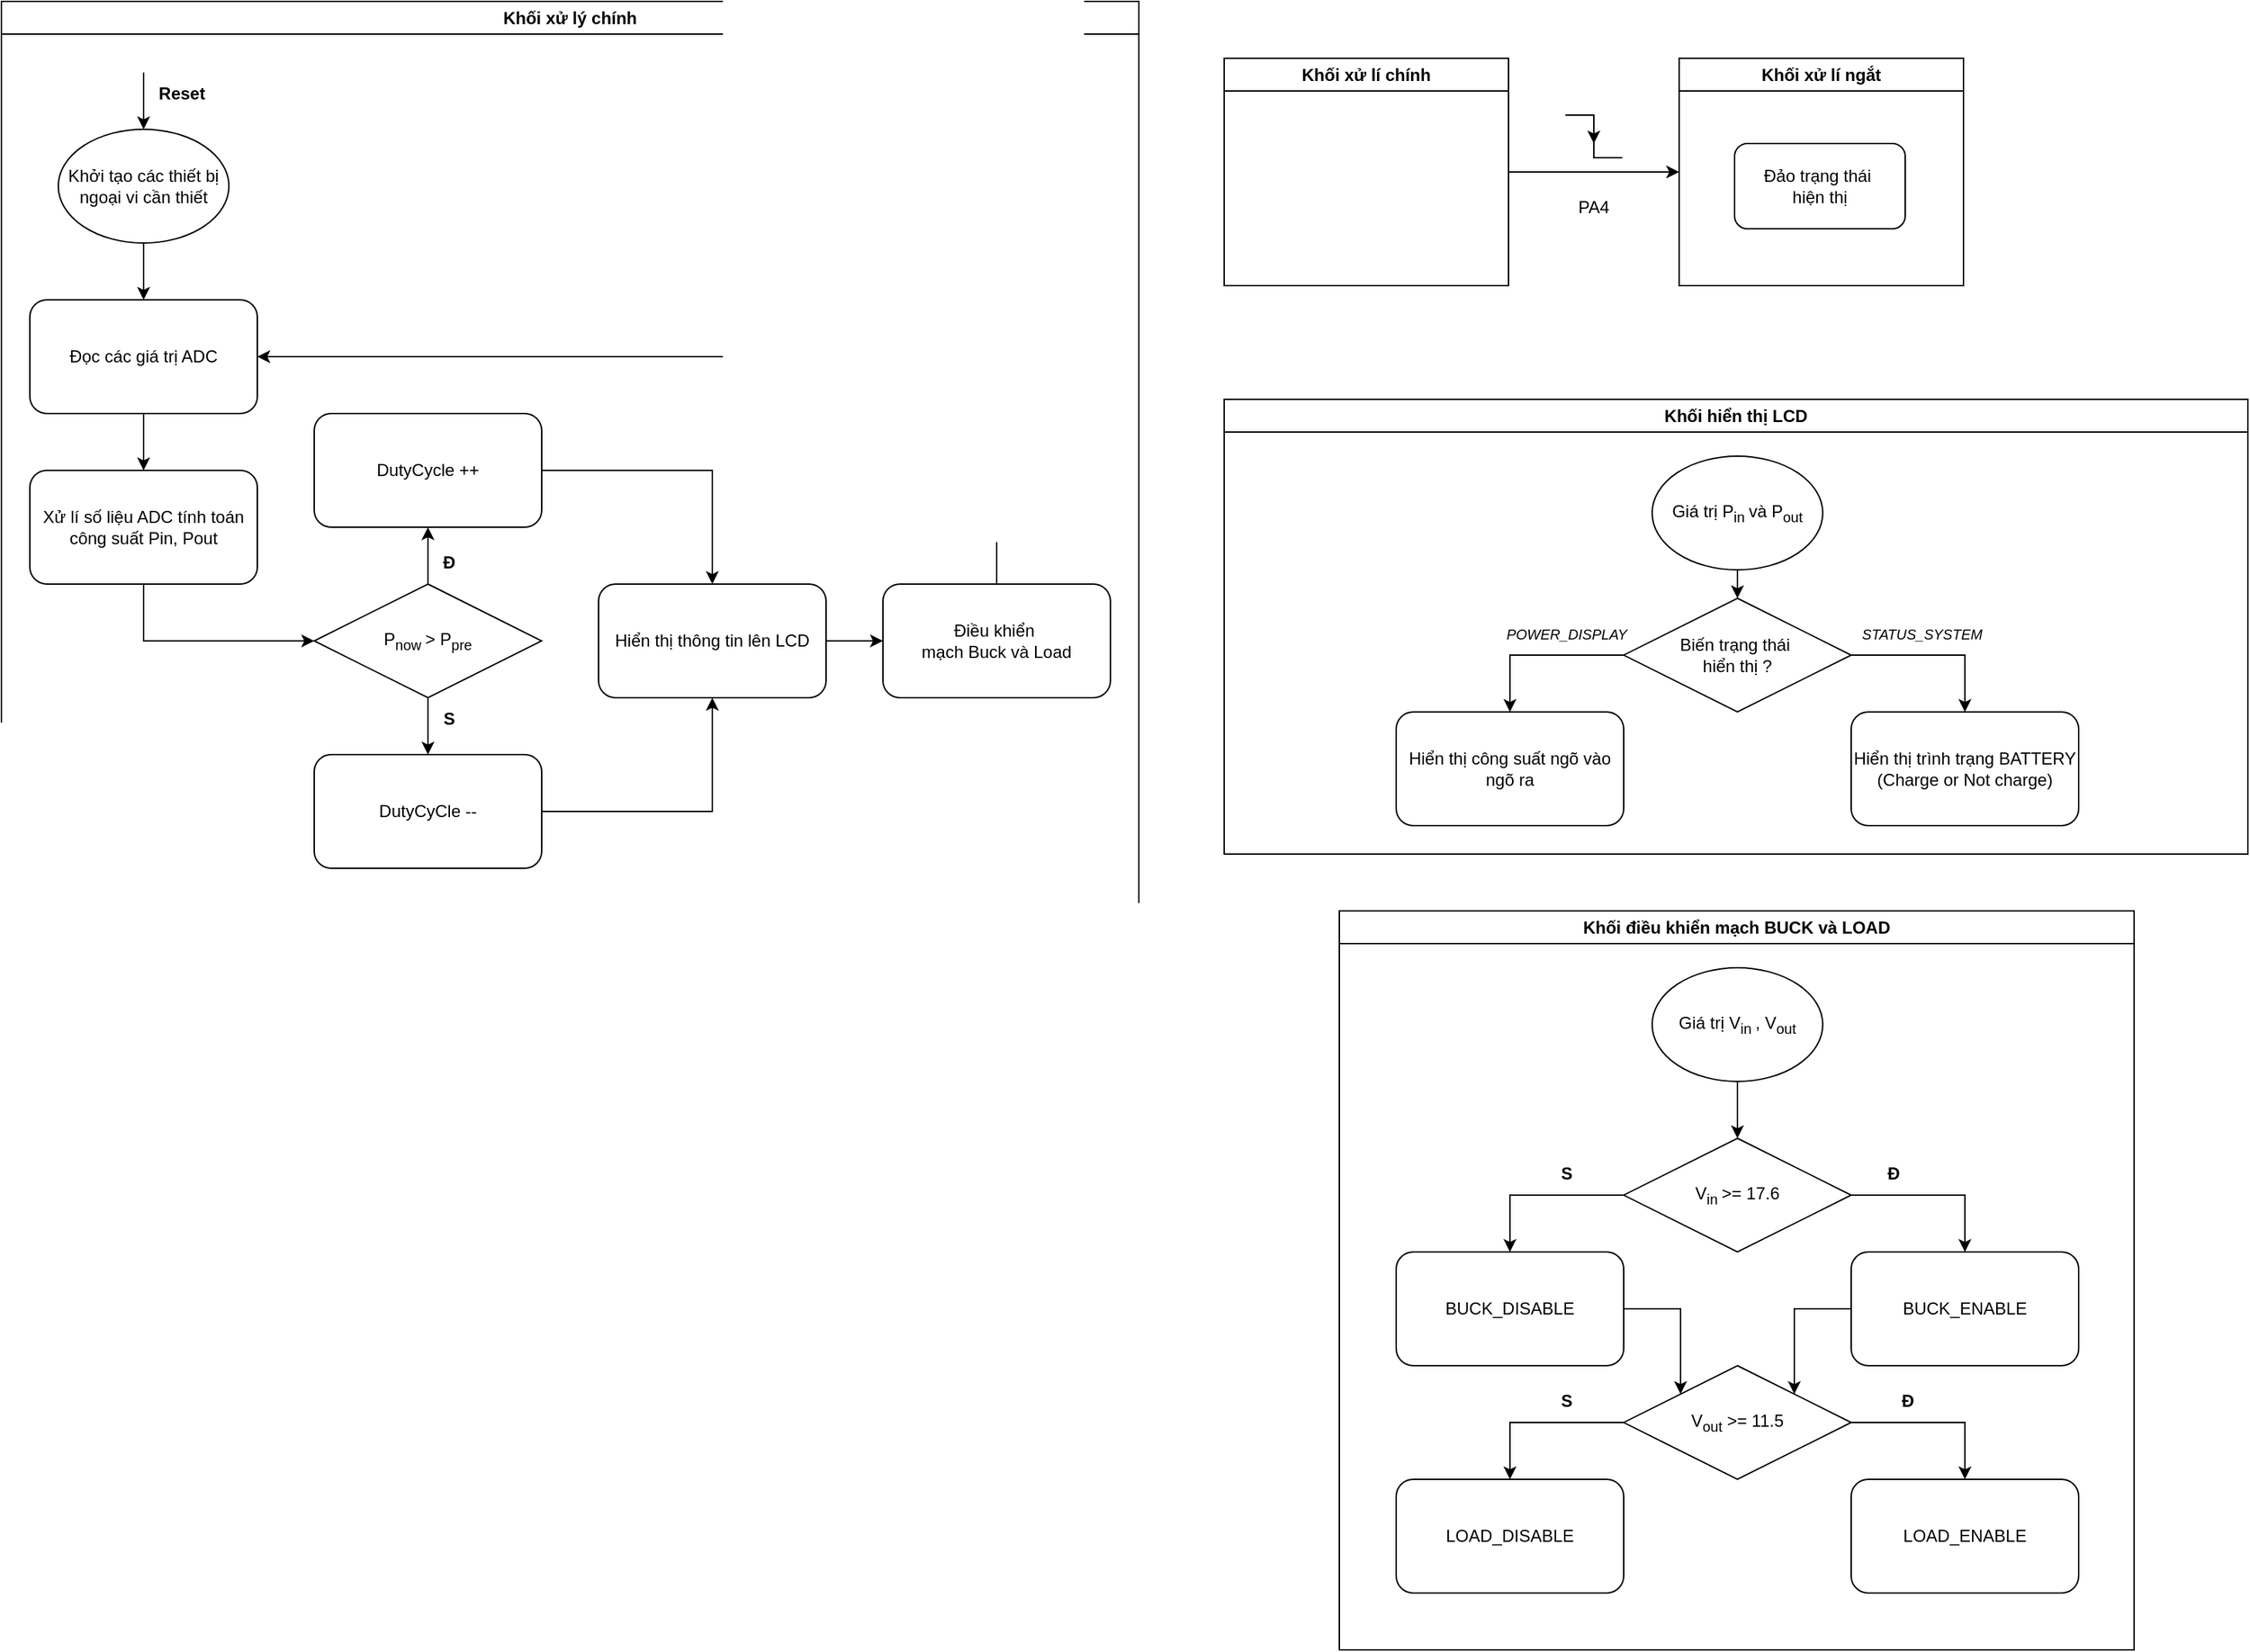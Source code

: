<mxfile version="24.4.4" type="device">
  <diagram name="Trang-1" id="QNzVlXSFIeCX4YH0qs5_">
    <mxGraphModel dx="4024" dy="2124" grid="1" gridSize="10" guides="1" tooltips="1" connect="1" arrows="1" fold="1" page="1" pageScale="1" pageWidth="827" pageHeight="1169" math="0" shadow="0">
      <root>
        <mxCell id="0" />
        <mxCell id="1" parent="0" />
        <mxCell id="zfRMVuMo04ckL4am9o2B-2" value="Khối xử lí ngắt" style="swimlane;whiteSpace=wrap;html=1;" vertex="1" parent="1">
          <mxGeometry x="1200" y="80" width="200" height="160" as="geometry" />
        </mxCell>
        <mxCell id="zfRMVuMo04ckL4am9o2B-27" value="Đảo trạng thái&amp;nbsp;&lt;div&gt;hiện thị&lt;/div&gt;" style="rounded=1;whiteSpace=wrap;html=1;" vertex="1" parent="zfRMVuMo04ckL4am9o2B-2">
          <mxGeometry x="39" y="60" width="120" height="60" as="geometry" />
        </mxCell>
        <mxCell id="zfRMVuMo04ckL4am9o2B-10" style="edgeStyle=orthogonalEdgeStyle;rounded=0;orthogonalLoop=1;jettySize=auto;html=1;exitX=0.5;exitY=1;exitDx=0;exitDy=0;entryX=0.5;entryY=0;entryDx=0;entryDy=0;" edge="1" parent="1" source="zfRMVuMo04ckL4am9o2B-5" target="zfRMVuMo04ckL4am9o2B-9">
          <mxGeometry relative="1" as="geometry" />
        </mxCell>
        <mxCell id="zfRMVuMo04ckL4am9o2B-5" value="Khởi tạo các thiết bị ngoại vi cần thiết" style="ellipse;whiteSpace=wrap;html=1;" vertex="1" parent="1">
          <mxGeometry x="60" y="130" width="120" height="80" as="geometry" />
        </mxCell>
        <mxCell id="zfRMVuMo04ckL4am9o2B-7" value="" style="endArrow=classic;html=1;rounded=0;entryX=0.5;entryY=0;entryDx=0;entryDy=0;" edge="1" parent="1" target="zfRMVuMo04ckL4am9o2B-5">
          <mxGeometry width="50" height="50" relative="1" as="geometry">
            <mxPoint x="120" y="90" as="sourcePoint" />
            <mxPoint x="-20" y="300" as="targetPoint" />
          </mxGeometry>
        </mxCell>
        <mxCell id="zfRMVuMo04ckL4am9o2B-8" value="Reset" style="text;html=1;align=center;verticalAlign=middle;whiteSpace=wrap;rounded=0;fontStyle=1" vertex="1" parent="1">
          <mxGeometry x="117" y="90" width="60" height="30" as="geometry" />
        </mxCell>
        <mxCell id="zfRMVuMo04ckL4am9o2B-12" style="edgeStyle=orthogonalEdgeStyle;rounded=0;orthogonalLoop=1;jettySize=auto;html=1;exitX=0.5;exitY=1;exitDx=0;exitDy=0;entryX=0.5;entryY=0;entryDx=0;entryDy=0;" edge="1" parent="1" source="zfRMVuMo04ckL4am9o2B-9" target="zfRMVuMo04ckL4am9o2B-11">
          <mxGeometry relative="1" as="geometry" />
        </mxCell>
        <mxCell id="zfRMVuMo04ckL4am9o2B-9" value="Đọc các giá trị ADC" style="rounded=1;whiteSpace=wrap;html=1;" vertex="1" parent="1">
          <mxGeometry x="40" y="250" width="160" height="80" as="geometry" />
        </mxCell>
        <mxCell id="zfRMVuMo04ckL4am9o2B-40" style="edgeStyle=orthogonalEdgeStyle;rounded=0;orthogonalLoop=1;jettySize=auto;html=1;exitX=0.5;exitY=1;exitDx=0;exitDy=0;" edge="1" parent="1" source="zfRMVuMo04ckL4am9o2B-11" target="zfRMVuMo04ckL4am9o2B-14">
          <mxGeometry relative="1" as="geometry" />
        </mxCell>
        <mxCell id="zfRMVuMo04ckL4am9o2B-11" value="Xử lí số liệu ADC tính toán công suất Pin, Pout" style="rounded=1;whiteSpace=wrap;html=1;" vertex="1" parent="1">
          <mxGeometry x="40" y="370" width="160" height="80" as="geometry" />
        </mxCell>
        <mxCell id="zfRMVuMo04ckL4am9o2B-30" style="edgeStyle=orthogonalEdgeStyle;rounded=0;orthogonalLoop=1;jettySize=auto;html=1;exitX=0.5;exitY=1;exitDx=0;exitDy=0;entryX=0.5;entryY=0;entryDx=0;entryDy=0;" edge="1" parent="1" source="zfRMVuMo04ckL4am9o2B-14" target="zfRMVuMo04ckL4am9o2B-17">
          <mxGeometry relative="1" as="geometry" />
        </mxCell>
        <mxCell id="zfRMVuMo04ckL4am9o2B-31" style="edgeStyle=orthogonalEdgeStyle;rounded=0;orthogonalLoop=1;jettySize=auto;html=1;exitX=0.5;exitY=0;exitDx=0;exitDy=0;entryX=0.5;entryY=1;entryDx=0;entryDy=0;" edge="1" parent="1" source="zfRMVuMo04ckL4am9o2B-14" target="zfRMVuMo04ckL4am9o2B-16">
          <mxGeometry relative="1" as="geometry" />
        </mxCell>
        <mxCell id="zfRMVuMo04ckL4am9o2B-14" value="P&lt;sub&gt;now &lt;/sub&gt;&amp;gt; P&lt;sub&gt;pre&lt;/sub&gt;" style="rhombus;whiteSpace=wrap;html=1;" vertex="1" parent="1">
          <mxGeometry x="240" y="450" width="160" height="80" as="geometry" />
        </mxCell>
        <mxCell id="zfRMVuMo04ckL4am9o2B-32" style="edgeStyle=orthogonalEdgeStyle;rounded=0;orthogonalLoop=1;jettySize=auto;html=1;exitX=1;exitY=0.5;exitDx=0;exitDy=0;entryX=0.5;entryY=0;entryDx=0;entryDy=0;" edge="1" parent="1" source="zfRMVuMo04ckL4am9o2B-16" target="zfRMVuMo04ckL4am9o2B-22">
          <mxGeometry relative="1" as="geometry" />
        </mxCell>
        <mxCell id="zfRMVuMo04ckL4am9o2B-16" value="DutyCycle ++" style="rounded=1;whiteSpace=wrap;html=1;" vertex="1" parent="1">
          <mxGeometry x="240" y="330" width="160" height="80" as="geometry" />
        </mxCell>
        <mxCell id="zfRMVuMo04ckL4am9o2B-33" style="edgeStyle=orthogonalEdgeStyle;rounded=0;orthogonalLoop=1;jettySize=auto;html=1;exitX=1;exitY=0.5;exitDx=0;exitDy=0;entryX=0.5;entryY=1;entryDx=0;entryDy=0;" edge="1" parent="1" source="zfRMVuMo04ckL4am9o2B-17" target="zfRMVuMo04ckL4am9o2B-22">
          <mxGeometry relative="1" as="geometry" />
        </mxCell>
        <mxCell id="zfRMVuMo04ckL4am9o2B-17" value="DutyCyCle --" style="rounded=1;whiteSpace=wrap;html=1;" vertex="1" parent="1">
          <mxGeometry x="240" y="570" width="160" height="80" as="geometry" />
        </mxCell>
        <mxCell id="zfRMVuMo04ckL4am9o2B-20" value="Đ" style="text;html=1;align=center;verticalAlign=middle;whiteSpace=wrap;rounded=0;fontStyle=1" vertex="1" parent="1">
          <mxGeometry x="305" y="420" width="60" height="30" as="geometry" />
        </mxCell>
        <mxCell id="zfRMVuMo04ckL4am9o2B-21" value="S" style="text;html=1;align=center;verticalAlign=middle;whiteSpace=wrap;rounded=0;fontStyle=1" vertex="1" parent="1">
          <mxGeometry x="305" y="530" width="60" height="30" as="geometry" />
        </mxCell>
        <mxCell id="zfRMVuMo04ckL4am9o2B-38" style="edgeStyle=orthogonalEdgeStyle;rounded=0;orthogonalLoop=1;jettySize=auto;html=1;exitX=1;exitY=0.5;exitDx=0;exitDy=0;entryX=0;entryY=0.5;entryDx=0;entryDy=0;" edge="1" parent="1" source="zfRMVuMo04ckL4am9o2B-22" target="zfRMVuMo04ckL4am9o2B-37">
          <mxGeometry relative="1" as="geometry" />
        </mxCell>
        <mxCell id="zfRMVuMo04ckL4am9o2B-22" value="Hiển thị thông tin lên LCD" style="rounded=1;whiteSpace=wrap;html=1;" vertex="1" parent="1">
          <mxGeometry x="440" y="450" width="160" height="80" as="geometry" />
        </mxCell>
        <mxCell id="zfRMVuMo04ckL4am9o2B-41" style="edgeStyle=orthogonalEdgeStyle;rounded=0;orthogonalLoop=1;jettySize=auto;html=1;exitX=0.5;exitY=0;exitDx=0;exitDy=0;entryX=1;entryY=0.5;entryDx=0;entryDy=0;" edge="1" parent="1" source="zfRMVuMo04ckL4am9o2B-37" target="zfRMVuMo04ckL4am9o2B-9">
          <mxGeometry relative="1" as="geometry" />
        </mxCell>
        <mxCell id="zfRMVuMo04ckL4am9o2B-42" value="Khối xử lý chính" style="swimlane;whiteSpace=wrap;html=1;" vertex="1" parent="1">
          <mxGeometry x="20" y="40" width="800" height="650" as="geometry" />
        </mxCell>
        <mxCell id="zfRMVuMo04ckL4am9o2B-37" value="Điều khiển&amp;nbsp;&lt;div&gt;mạch Buck và Load&lt;/div&gt;" style="rounded=1;whiteSpace=wrap;html=1;" vertex="1" parent="zfRMVuMo04ckL4am9o2B-42">
          <mxGeometry x="620" y="410" width="160" height="80" as="geometry" />
        </mxCell>
        <mxCell id="zfRMVuMo04ckL4am9o2B-53" value="" style="group" vertex="1" connectable="0" parent="1">
          <mxGeometry x="1120" y="120" width="40.01" height="30" as="geometry" />
        </mxCell>
        <mxCell id="zfRMVuMo04ckL4am9o2B-47" value="" style="endArrow=none;html=1;rounded=0;" edge="1" parent="zfRMVuMo04ckL4am9o2B-53">
          <mxGeometry width="50" height="50" relative="1" as="geometry">
            <mxPoint as="sourcePoint" />
            <mxPoint x="40.01" y="30" as="targetPoint" />
            <Array as="points">
              <mxPoint x="20.005" />
              <mxPoint x="20.005" y="20" />
              <mxPoint x="20.005" y="30" />
            </Array>
          </mxGeometry>
        </mxCell>
        <mxCell id="zfRMVuMo04ckL4am9o2B-51" value="" style="endArrow=classic;html=1;rounded=0;" edge="1" parent="zfRMVuMo04ckL4am9o2B-53">
          <mxGeometry width="50" height="50" relative="1" as="geometry">
            <mxPoint x="20.005" as="sourcePoint" />
            <mxPoint x="20.005" y="20" as="targetPoint" />
          </mxGeometry>
        </mxCell>
        <mxCell id="zfRMVuMo04ckL4am9o2B-54" value="PA4" style="text;html=1;align=center;verticalAlign=middle;whiteSpace=wrap;rounded=0;" vertex="1" parent="1">
          <mxGeometry x="1110.01" y="170" width="60" height="30" as="geometry" />
        </mxCell>
        <mxCell id="zfRMVuMo04ckL4am9o2B-57" style="edgeStyle=orthogonalEdgeStyle;rounded=0;orthogonalLoop=1;jettySize=auto;html=1;exitX=1;exitY=0.5;exitDx=0;exitDy=0;entryX=0;entryY=0.5;entryDx=0;entryDy=0;" edge="1" parent="1" source="zfRMVuMo04ckL4am9o2B-55" target="zfRMVuMo04ckL4am9o2B-2">
          <mxGeometry relative="1" as="geometry" />
        </mxCell>
        <mxCell id="zfRMVuMo04ckL4am9o2B-55" value="Khối xử lí chính" style="swimlane;whiteSpace=wrap;html=1;startSize=23;" vertex="1" parent="1">
          <mxGeometry x="880" y="80" width="200" height="160" as="geometry" />
        </mxCell>
        <mxCell id="zfRMVuMo04ckL4am9o2B-58" value="Khối hiển thị LCD" style="swimlane;whiteSpace=wrap;html=1;" vertex="1" parent="1">
          <mxGeometry x="880" y="320" width="720" height="320" as="geometry" />
        </mxCell>
        <mxCell id="zfRMVuMo04ckL4am9o2B-62" style="edgeStyle=orthogonalEdgeStyle;rounded=0;orthogonalLoop=1;jettySize=auto;html=1;exitX=0;exitY=0.5;exitDx=0;exitDy=0;" edge="1" parent="zfRMVuMo04ckL4am9o2B-58" source="zfRMVuMo04ckL4am9o2B-60" target="zfRMVuMo04ckL4am9o2B-61">
          <mxGeometry relative="1" as="geometry" />
        </mxCell>
        <mxCell id="zfRMVuMo04ckL4am9o2B-64" style="edgeStyle=orthogonalEdgeStyle;rounded=0;orthogonalLoop=1;jettySize=auto;html=1;exitX=1;exitY=0.5;exitDx=0;exitDy=0;entryX=0.5;entryY=0;entryDx=0;entryDy=0;" edge="1" parent="zfRMVuMo04ckL4am9o2B-58" source="zfRMVuMo04ckL4am9o2B-60" target="zfRMVuMo04ckL4am9o2B-63">
          <mxGeometry relative="1" as="geometry" />
        </mxCell>
        <mxCell id="zfRMVuMo04ckL4am9o2B-60" value="Biến trạng thái&amp;nbsp;&lt;div&gt;hiển thị ?&lt;/div&gt;" style="rhombus;whiteSpace=wrap;html=1;" vertex="1" parent="zfRMVuMo04ckL4am9o2B-58">
          <mxGeometry x="281" y="140" width="160" height="80" as="geometry" />
        </mxCell>
        <mxCell id="zfRMVuMo04ckL4am9o2B-61" value="Hiển thị công suất ngõ vào ngõ ra" style="rounded=1;whiteSpace=wrap;html=1;" vertex="1" parent="zfRMVuMo04ckL4am9o2B-58">
          <mxGeometry x="121" y="220" width="160" height="80" as="geometry" />
        </mxCell>
        <mxCell id="zfRMVuMo04ckL4am9o2B-63" value="Hiển thị trình trạng BATTERY (Charge or Not charge)" style="rounded=1;whiteSpace=wrap;html=1;" vertex="1" parent="zfRMVuMo04ckL4am9o2B-58">
          <mxGeometry x="441" y="220" width="160" height="80" as="geometry" />
        </mxCell>
        <mxCell id="zfRMVuMo04ckL4am9o2B-65" value="&lt;i&gt;&lt;font style=&quot;font-size: 10px;&quot;&gt;POWER_DISPLAY&lt;/font&gt;&lt;/i&gt;" style="text;html=1;align=center;verticalAlign=middle;whiteSpace=wrap;rounded=0;fontColor=default;" vertex="1" parent="zfRMVuMo04ckL4am9o2B-58">
          <mxGeometry x="191" y="150" width="100" height="30" as="geometry" />
        </mxCell>
        <mxCell id="zfRMVuMo04ckL4am9o2B-66" value="&lt;font&gt;&lt;span style=&quot;font-size: 10px;&quot;&gt;&lt;i&gt;STATUS_SYSTEM&lt;/i&gt;&lt;/span&gt;&lt;/font&gt;" style="text;html=1;align=center;verticalAlign=middle;whiteSpace=wrap;rounded=0;fontColor=default;" vertex="1" parent="zfRMVuMo04ckL4am9o2B-58">
          <mxGeometry x="441" y="150" width="100" height="30" as="geometry" />
        </mxCell>
        <mxCell id="zfRMVuMo04ckL4am9o2B-68" style="edgeStyle=orthogonalEdgeStyle;rounded=0;orthogonalLoop=1;jettySize=auto;html=1;exitX=0.5;exitY=1;exitDx=0;exitDy=0;entryX=0.5;entryY=0;entryDx=0;entryDy=0;" edge="1" parent="zfRMVuMo04ckL4am9o2B-58" source="zfRMVuMo04ckL4am9o2B-67" target="zfRMVuMo04ckL4am9o2B-60">
          <mxGeometry relative="1" as="geometry" />
        </mxCell>
        <mxCell id="zfRMVuMo04ckL4am9o2B-67" value="Giá trị P&lt;sub&gt;in &lt;/sub&gt;và P&lt;sub&gt;out&lt;/sub&gt;" style="ellipse;whiteSpace=wrap;html=1;" vertex="1" parent="zfRMVuMo04ckL4am9o2B-58">
          <mxGeometry x="301" y="40" width="120" height="80" as="geometry" />
        </mxCell>
        <mxCell id="zfRMVuMo04ckL4am9o2B-72" style="edgeStyle=orthogonalEdgeStyle;rounded=0;orthogonalLoop=1;jettySize=auto;html=1;exitX=0.5;exitY=1;exitDx=0;exitDy=0;" edge="1" parent="1" source="zfRMVuMo04ckL4am9o2B-70" target="zfRMVuMo04ckL4am9o2B-71">
          <mxGeometry relative="1" as="geometry" />
        </mxCell>
        <mxCell id="zfRMVuMo04ckL4am9o2B-70" value="Giá trị V&lt;sub&gt;in &lt;/sub&gt;, V&lt;sub&gt;out&lt;/sub&gt;" style="ellipse;whiteSpace=wrap;html=1;" vertex="1" parent="1">
          <mxGeometry x="1181" y="720" width="120" height="80" as="geometry" />
        </mxCell>
        <mxCell id="zfRMVuMo04ckL4am9o2B-75" style="edgeStyle=orthogonalEdgeStyle;rounded=0;orthogonalLoop=1;jettySize=auto;html=1;exitX=0;exitY=0.5;exitDx=0;exitDy=0;entryX=0.5;entryY=0;entryDx=0;entryDy=0;" edge="1" parent="1" source="zfRMVuMo04ckL4am9o2B-71" target="zfRMVuMo04ckL4am9o2B-73">
          <mxGeometry relative="1" as="geometry" />
        </mxCell>
        <mxCell id="zfRMVuMo04ckL4am9o2B-76" style="edgeStyle=orthogonalEdgeStyle;rounded=0;orthogonalLoop=1;jettySize=auto;html=1;exitX=1;exitY=0.5;exitDx=0;exitDy=0;entryX=0.5;entryY=0;entryDx=0;entryDy=0;" edge="1" parent="1" source="zfRMVuMo04ckL4am9o2B-71" target="zfRMVuMo04ckL4am9o2B-74">
          <mxGeometry relative="1" as="geometry" />
        </mxCell>
        <mxCell id="zfRMVuMo04ckL4am9o2B-71" value="V&lt;sub&gt;in &lt;/sub&gt;&amp;gt;= 17.6" style="rhombus;whiteSpace=wrap;html=1;" vertex="1" parent="1">
          <mxGeometry x="1161" y="840" width="160" height="80" as="geometry" />
        </mxCell>
        <mxCell id="zfRMVuMo04ckL4am9o2B-82" style="edgeStyle=orthogonalEdgeStyle;rounded=0;orthogonalLoop=1;jettySize=auto;html=1;exitX=1;exitY=0.5;exitDx=0;exitDy=0;entryX=0;entryY=0;entryDx=0;entryDy=0;" edge="1" parent="1" source="zfRMVuMo04ckL4am9o2B-73" target="zfRMVuMo04ckL4am9o2B-77">
          <mxGeometry relative="1" as="geometry" />
        </mxCell>
        <mxCell id="zfRMVuMo04ckL4am9o2B-73" value="BUCK_DISABLE" style="rounded=1;whiteSpace=wrap;html=1;" vertex="1" parent="1">
          <mxGeometry x="1001" y="920" width="160" height="80" as="geometry" />
        </mxCell>
        <mxCell id="zfRMVuMo04ckL4am9o2B-83" style="edgeStyle=orthogonalEdgeStyle;rounded=0;orthogonalLoop=1;jettySize=auto;html=1;exitX=0;exitY=0.5;exitDx=0;exitDy=0;entryX=1;entryY=0;entryDx=0;entryDy=0;" edge="1" parent="1" source="zfRMVuMo04ckL4am9o2B-74" target="zfRMVuMo04ckL4am9o2B-77">
          <mxGeometry relative="1" as="geometry" />
        </mxCell>
        <mxCell id="zfRMVuMo04ckL4am9o2B-74" value="BUCK_ENABLE" style="rounded=1;whiteSpace=wrap;html=1;" vertex="1" parent="1">
          <mxGeometry x="1321" y="920" width="160" height="80" as="geometry" />
        </mxCell>
        <mxCell id="zfRMVuMo04ckL4am9o2B-84" style="edgeStyle=orthogonalEdgeStyle;rounded=0;orthogonalLoop=1;jettySize=auto;html=1;exitX=0;exitY=0.5;exitDx=0;exitDy=0;entryX=0.5;entryY=0;entryDx=0;entryDy=0;" edge="1" parent="1" source="zfRMVuMo04ckL4am9o2B-77" target="zfRMVuMo04ckL4am9o2B-78">
          <mxGeometry relative="1" as="geometry" />
        </mxCell>
        <mxCell id="zfRMVuMo04ckL4am9o2B-86" style="edgeStyle=orthogonalEdgeStyle;rounded=0;orthogonalLoop=1;jettySize=auto;html=1;exitX=1;exitY=0.5;exitDx=0;exitDy=0;entryX=0.5;entryY=0;entryDx=0;entryDy=0;" edge="1" parent="1" source="zfRMVuMo04ckL4am9o2B-77" target="zfRMVuMo04ckL4am9o2B-79">
          <mxGeometry relative="1" as="geometry" />
        </mxCell>
        <mxCell id="zfRMVuMo04ckL4am9o2B-77" value="V&lt;sub&gt;out&lt;/sub&gt; &amp;gt;= 11.5" style="rhombus;whiteSpace=wrap;html=1;" vertex="1" parent="1">
          <mxGeometry x="1161" y="1000" width="160" height="80" as="geometry" />
        </mxCell>
        <mxCell id="zfRMVuMo04ckL4am9o2B-78" value="LOAD_DISABLE" style="rounded=1;whiteSpace=wrap;html=1;" vertex="1" parent="1">
          <mxGeometry x="1001" y="1080" width="160" height="80" as="geometry" />
        </mxCell>
        <mxCell id="zfRMVuMo04ckL4am9o2B-79" value="LOAD_ENABLE" style="rounded=1;whiteSpace=wrap;html=1;" vertex="1" parent="1">
          <mxGeometry x="1321" y="1080" width="160" height="80" as="geometry" />
        </mxCell>
        <mxCell id="zfRMVuMo04ckL4am9o2B-87" value="Đ" style="text;html=1;align=center;verticalAlign=middle;whiteSpace=wrap;rounded=0;fontStyle=1" vertex="1" parent="1">
          <mxGeometry x="1321" y="850" width="60" height="30" as="geometry" />
        </mxCell>
        <mxCell id="zfRMVuMo04ckL4am9o2B-88" value="Đ" style="text;html=1;align=center;verticalAlign=middle;whiteSpace=wrap;rounded=0;fontStyle=1" vertex="1" parent="1">
          <mxGeometry x="1331" y="1010" width="60" height="30" as="geometry" />
        </mxCell>
        <mxCell id="zfRMVuMo04ckL4am9o2B-89" value="S" style="text;html=1;align=center;verticalAlign=middle;whiteSpace=wrap;rounded=0;fontStyle=1" vertex="1" parent="1">
          <mxGeometry x="1091" y="850" width="60" height="30" as="geometry" />
        </mxCell>
        <mxCell id="zfRMVuMo04ckL4am9o2B-90" value="S" style="text;html=1;align=center;verticalAlign=middle;whiteSpace=wrap;rounded=0;fontStyle=1" vertex="1" parent="1">
          <mxGeometry x="1091" y="1010" width="60" height="30" as="geometry" />
        </mxCell>
        <mxCell id="zfRMVuMo04ckL4am9o2B-91" value="Khối điều khiển mạch BUCK và LOAD" style="swimlane;whiteSpace=wrap;html=1;" vertex="1" parent="1">
          <mxGeometry x="961" y="680" width="559" height="520" as="geometry" />
        </mxCell>
      </root>
    </mxGraphModel>
  </diagram>
</mxfile>
